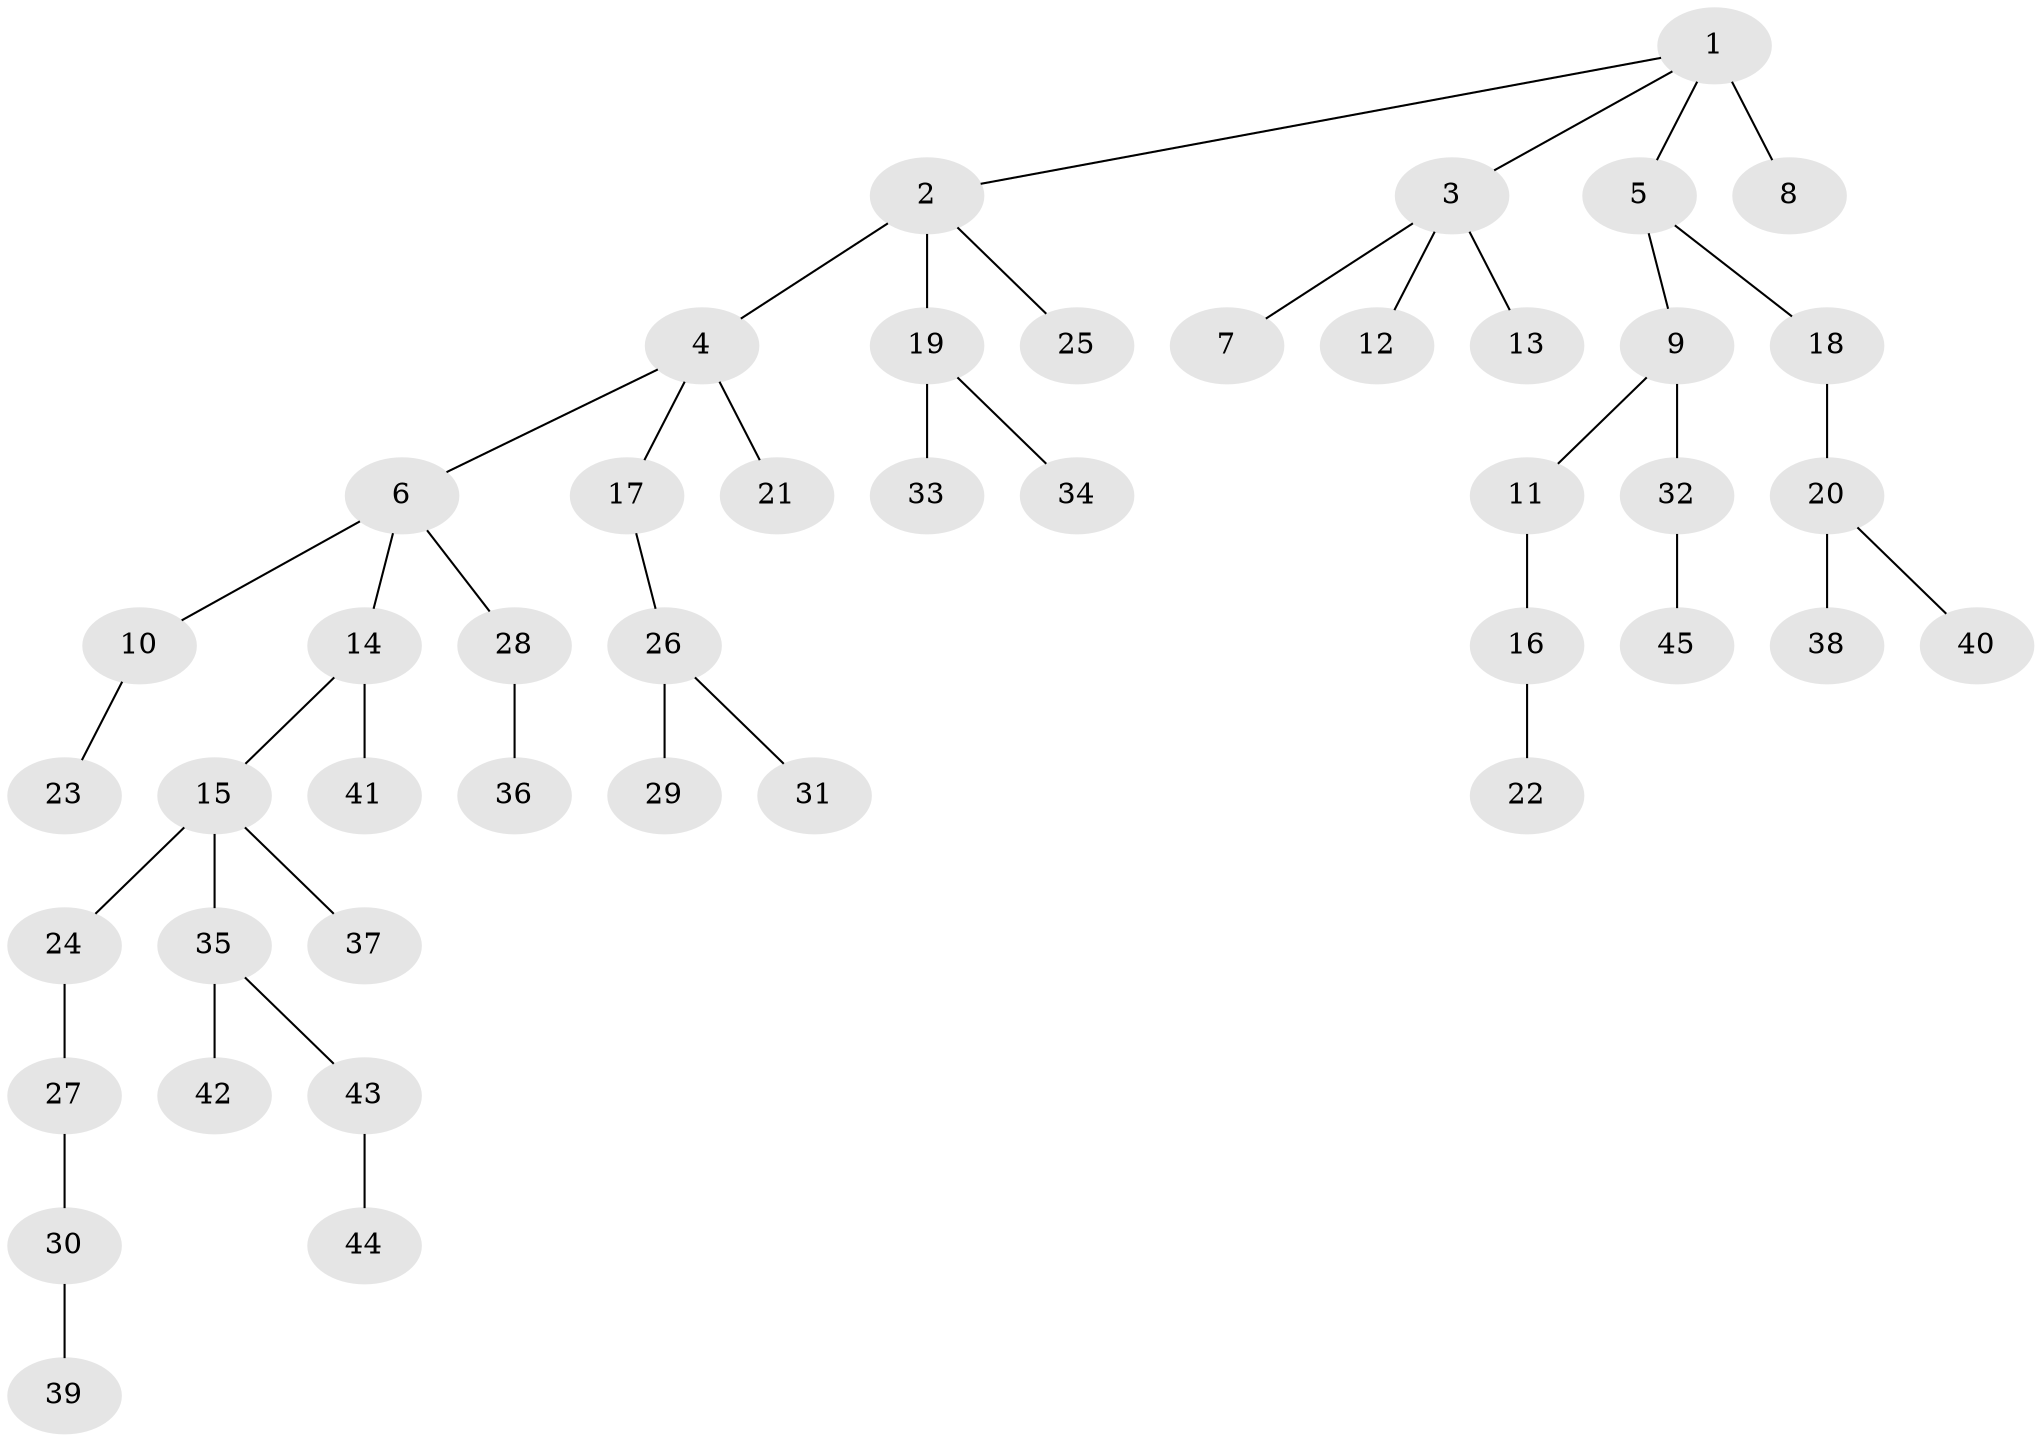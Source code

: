 // original degree distribution, {8: 0.011235955056179775, 6: 0.011235955056179775, 5: 0.033707865168539325, 2: 0.2696629213483146, 4: 0.07865168539325842, 1: 0.4943820224719101, 3: 0.10112359550561797}
// Generated by graph-tools (version 1.1) at 2025/37/03/09/25 02:37:03]
// undirected, 45 vertices, 44 edges
graph export_dot {
graph [start="1"]
  node [color=gray90,style=filled];
  1;
  2;
  3;
  4;
  5;
  6;
  7;
  8;
  9;
  10;
  11;
  12;
  13;
  14;
  15;
  16;
  17;
  18;
  19;
  20;
  21;
  22;
  23;
  24;
  25;
  26;
  27;
  28;
  29;
  30;
  31;
  32;
  33;
  34;
  35;
  36;
  37;
  38;
  39;
  40;
  41;
  42;
  43;
  44;
  45;
  1 -- 2 [weight=1.0];
  1 -- 3 [weight=1.0];
  1 -- 5 [weight=1.0];
  1 -- 8 [weight=3.0];
  2 -- 4 [weight=1.0];
  2 -- 19 [weight=2.0];
  2 -- 25 [weight=1.0];
  3 -- 7 [weight=1.0];
  3 -- 12 [weight=1.0];
  3 -- 13 [weight=1.0];
  4 -- 6 [weight=1.0];
  4 -- 17 [weight=1.0];
  4 -- 21 [weight=1.0];
  5 -- 9 [weight=1.0];
  5 -- 18 [weight=1.0];
  6 -- 10 [weight=1.0];
  6 -- 14 [weight=1.0];
  6 -- 28 [weight=1.0];
  9 -- 11 [weight=1.0];
  9 -- 32 [weight=1.0];
  10 -- 23 [weight=1.0];
  11 -- 16 [weight=1.0];
  14 -- 15 [weight=1.0];
  14 -- 41 [weight=1.0];
  15 -- 24 [weight=1.0];
  15 -- 35 [weight=1.0];
  15 -- 37 [weight=1.0];
  16 -- 22 [weight=1.0];
  17 -- 26 [weight=1.0];
  18 -- 20 [weight=1.0];
  19 -- 33 [weight=1.0];
  19 -- 34 [weight=1.0];
  20 -- 38 [weight=1.0];
  20 -- 40 [weight=1.0];
  24 -- 27 [weight=1.0];
  26 -- 29 [weight=1.0];
  26 -- 31 [weight=1.0];
  27 -- 30 [weight=1.0];
  28 -- 36 [weight=1.0];
  30 -- 39 [weight=1.0];
  32 -- 45 [weight=1.0];
  35 -- 42 [weight=1.0];
  35 -- 43 [weight=1.0];
  43 -- 44 [weight=1.0];
}
